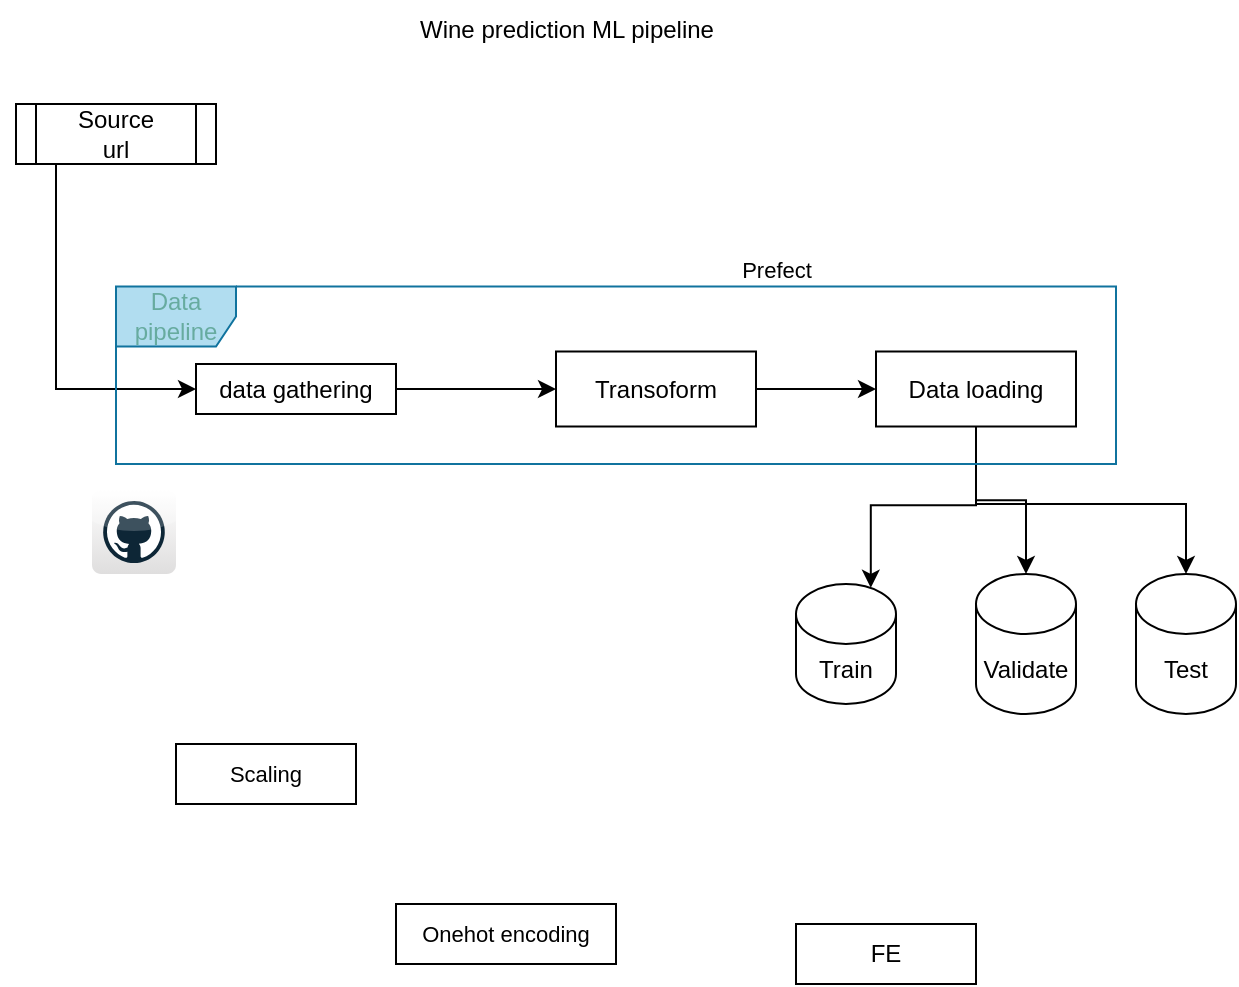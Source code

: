 <mxfile version="22.0.2" type="device">
  <diagram name="Page-1" id="c7558073-3199-34d8-9f00-42111426c3f3">
    <mxGraphModel dx="1105" dy="650" grid="1" gridSize="10" guides="1" tooltips="1" connect="1" arrows="1" fold="1" page="1" pageScale="1" pageWidth="826" pageHeight="1169" background="none" math="0" shadow="0">
      <root>
        <mxCell id="0" />
        <mxCell id="1" parent="0" />
        <mxCell id="Lq--Vzd97yI5N-f43Sfl-96" value="Wine prediction ML pipeline" style="text;html=1;align=center;verticalAlign=middle;resizable=0;points=[];autosize=1;strokeColor=none;fillColor=none;" vertex="1" parent="1">
          <mxGeometry x="260" y="8" width="170" height="30" as="geometry" />
        </mxCell>
        <mxCell id="Lq--Vzd97yI5N-f43Sfl-99" value="" style="edgeStyle=orthogonalEdgeStyle;rounded=0;orthogonalLoop=1;jettySize=auto;html=1;entryX=0;entryY=0.5;entryDx=0;entryDy=0;exitX=0;exitY=0.5;exitDx=0;exitDy=0;" edge="1" parent="1" source="Lq--Vzd97yI5N-f43Sfl-97" target="Lq--Vzd97yI5N-f43Sfl-98">
          <mxGeometry relative="1" as="geometry">
            <Array as="points">
              <mxPoint x="90" y="75" />
              <mxPoint x="90" y="203" />
            </Array>
          </mxGeometry>
        </mxCell>
        <mxCell id="Lq--Vzd97yI5N-f43Sfl-97" value="Source&lt;br&gt;url" style="shape=process;whiteSpace=wrap;html=1;backgroundOutline=1;" vertex="1" parent="1">
          <mxGeometry x="70" y="60" width="100" height="30" as="geometry" />
        </mxCell>
        <mxCell id="Lq--Vzd97yI5N-f43Sfl-101" value="" style="edgeStyle=orthogonalEdgeStyle;rounded=0;orthogonalLoop=1;jettySize=auto;html=1;" edge="1" parent="1" source="Lq--Vzd97yI5N-f43Sfl-98" target="Lq--Vzd97yI5N-f43Sfl-100">
          <mxGeometry relative="1" as="geometry" />
        </mxCell>
        <mxCell id="Lq--Vzd97yI5N-f43Sfl-98" value="data gathering" style="whiteSpace=wrap;html=1;" vertex="1" parent="1">
          <mxGeometry x="160" y="190" width="100" height="25" as="geometry" />
        </mxCell>
        <mxCell id="Lq--Vzd97yI5N-f43Sfl-103" style="edgeStyle=orthogonalEdgeStyle;rounded=0;orthogonalLoop=1;jettySize=auto;html=1;entryX=0;entryY=0.5;entryDx=0;entryDy=0;" edge="1" parent="1" source="Lq--Vzd97yI5N-f43Sfl-100" target="Lq--Vzd97yI5N-f43Sfl-102">
          <mxGeometry relative="1" as="geometry" />
        </mxCell>
        <mxCell id="Lq--Vzd97yI5N-f43Sfl-100" value="Transoform" style="whiteSpace=wrap;html=1;" vertex="1" parent="1">
          <mxGeometry x="340" y="183.75" width="100" height="37.5" as="geometry" />
        </mxCell>
        <mxCell id="Lq--Vzd97yI5N-f43Sfl-117" style="edgeStyle=orthogonalEdgeStyle;rounded=0;orthogonalLoop=1;jettySize=auto;html=1;" edge="1" parent="1" source="Lq--Vzd97yI5N-f43Sfl-102" target="Lq--Vzd97yI5N-f43Sfl-107">
          <mxGeometry relative="1" as="geometry">
            <Array as="points">
              <mxPoint x="550" y="260" />
              <mxPoint x="655" y="260" />
            </Array>
          </mxGeometry>
        </mxCell>
        <mxCell id="Lq--Vzd97yI5N-f43Sfl-102" value="Data loading" style="whiteSpace=wrap;html=1;" vertex="1" parent="1">
          <mxGeometry x="500" y="183.75" width="100" height="37.5" as="geometry" />
        </mxCell>
        <mxCell id="Lq--Vzd97yI5N-f43Sfl-107" value="Test" style="shape=cylinder3;whiteSpace=wrap;html=1;boundedLbl=1;backgroundOutline=1;size=15;" vertex="1" parent="1">
          <mxGeometry x="630" y="295" width="50" height="70" as="geometry" />
        </mxCell>
        <mxCell id="Lq--Vzd97yI5N-f43Sfl-108" value="Train" style="shape=cylinder3;whiteSpace=wrap;html=1;boundedLbl=1;backgroundOutline=1;size=15;" vertex="1" parent="1">
          <mxGeometry x="460" y="300" width="50" height="60" as="geometry" />
        </mxCell>
        <mxCell id="Lq--Vzd97yI5N-f43Sfl-109" value="Validate" style="shape=cylinder3;whiteSpace=wrap;html=1;boundedLbl=1;backgroundOutline=1;size=15;" vertex="1" parent="1">
          <mxGeometry x="550" y="295" width="50" height="70" as="geometry" />
        </mxCell>
        <mxCell id="Lq--Vzd97yI5N-f43Sfl-115" style="edgeStyle=orthogonalEdgeStyle;rounded=0;orthogonalLoop=1;jettySize=auto;html=1;entryX=0.748;entryY=0.032;entryDx=0;entryDy=0;entryPerimeter=0;" edge="1" parent="1" source="Lq--Vzd97yI5N-f43Sfl-102" target="Lq--Vzd97yI5N-f43Sfl-108">
          <mxGeometry relative="1" as="geometry" />
        </mxCell>
        <mxCell id="Lq--Vzd97yI5N-f43Sfl-116" style="edgeStyle=orthogonalEdgeStyle;rounded=0;orthogonalLoop=1;jettySize=auto;html=1;entryX=0.5;entryY=0;entryDx=0;entryDy=0;entryPerimeter=0;" edge="1" parent="1" source="Lq--Vzd97yI5N-f43Sfl-102" target="Lq--Vzd97yI5N-f43Sfl-109">
          <mxGeometry relative="1" as="geometry" />
        </mxCell>
        <mxCell id="Lq--Vzd97yI5N-f43Sfl-120" value="Onehot encoding" style="rounded=0;whiteSpace=wrap;html=1;strokeColor=default;align=center;verticalAlign=middle;fontFamily=Helvetica;fontSize=11;fontColor=default;fillColor=default;" vertex="1" parent="1">
          <mxGeometry x="260" y="460" width="110" height="30" as="geometry" />
        </mxCell>
        <mxCell id="Lq--Vzd97yI5N-f43Sfl-121" value="Scaling" style="rounded=0;whiteSpace=wrap;html=1;strokeColor=default;align=center;verticalAlign=middle;fontFamily=Helvetica;fontSize=11;fontColor=default;fillColor=default;" vertex="1" parent="1">
          <mxGeometry x="150" y="380" width="90" height="30" as="geometry" />
        </mxCell>
        <mxCell id="Lq--Vzd97yI5N-f43Sfl-122" value="FE" style="whiteSpace=wrap;html=1;" vertex="1" parent="1">
          <mxGeometry x="460" y="470" width="90" height="30" as="geometry" />
        </mxCell>
        <mxCell id="Lq--Vzd97yI5N-f43Sfl-124" value="" style="group" vertex="1" connectable="0" parent="1">
          <mxGeometry x="120" y="128" width="500" height="112" as="geometry" />
        </mxCell>
        <mxCell id="Lq--Vzd97yI5N-f43Sfl-114" value="Data pipeline" style="shape=umlFrame;whiteSpace=wrap;html=1;pointerEvents=0;fillColor=#b1ddf0;strokeColor=#10739e;fontColor=#67AB9F;" vertex="1" parent="Lq--Vzd97yI5N-f43Sfl-124">
          <mxGeometry y="23.25" width="500" height="88.75" as="geometry" />
        </mxCell>
        <mxCell id="Lq--Vzd97yI5N-f43Sfl-123" value="Prefect" style="text;html=1;align=center;verticalAlign=middle;resizable=0;points=[];autosize=1;strokeColor=none;fillColor=none;fontSize=11;fontFamily=Helvetica;fontColor=default;" vertex="1" parent="Lq--Vzd97yI5N-f43Sfl-124">
          <mxGeometry x="300" width="60" height="30" as="geometry" />
        </mxCell>
        <mxCell id="Lq--Vzd97yI5N-f43Sfl-125" value="" style="dashed=0;outlineConnect=0;html=1;align=center;labelPosition=center;verticalLabelPosition=bottom;verticalAlign=top;shape=mxgraph.webicons.github;gradientColor=#DFDEDE;rounded=0;strokeColor=default;fontFamily=Helvetica;fontSize=11;fontColor=default;" vertex="1" parent="1">
          <mxGeometry x="108" y="253" width="42" height="42" as="geometry" />
        </mxCell>
      </root>
    </mxGraphModel>
  </diagram>
</mxfile>

